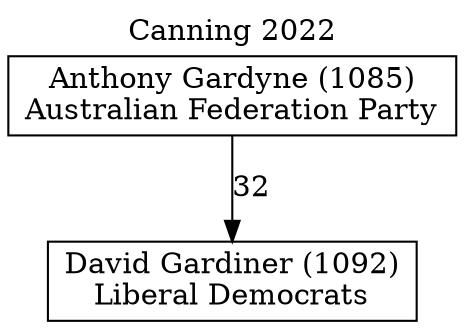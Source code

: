 // House preference flow
digraph "David Gardiner (1092)_Canning_2022" {
	graph [label="Canning 2022" labelloc=t mclimit=10]
	node [shape=box]
	"David Gardiner (1092)" [label="David Gardiner (1092)
Liberal Democrats"]
	"Anthony Gardyne (1085)" [label="Anthony Gardyne (1085)
Australian Federation Party"]
	"Anthony Gardyne (1085)" -> "David Gardiner (1092)" [label=32]
}
